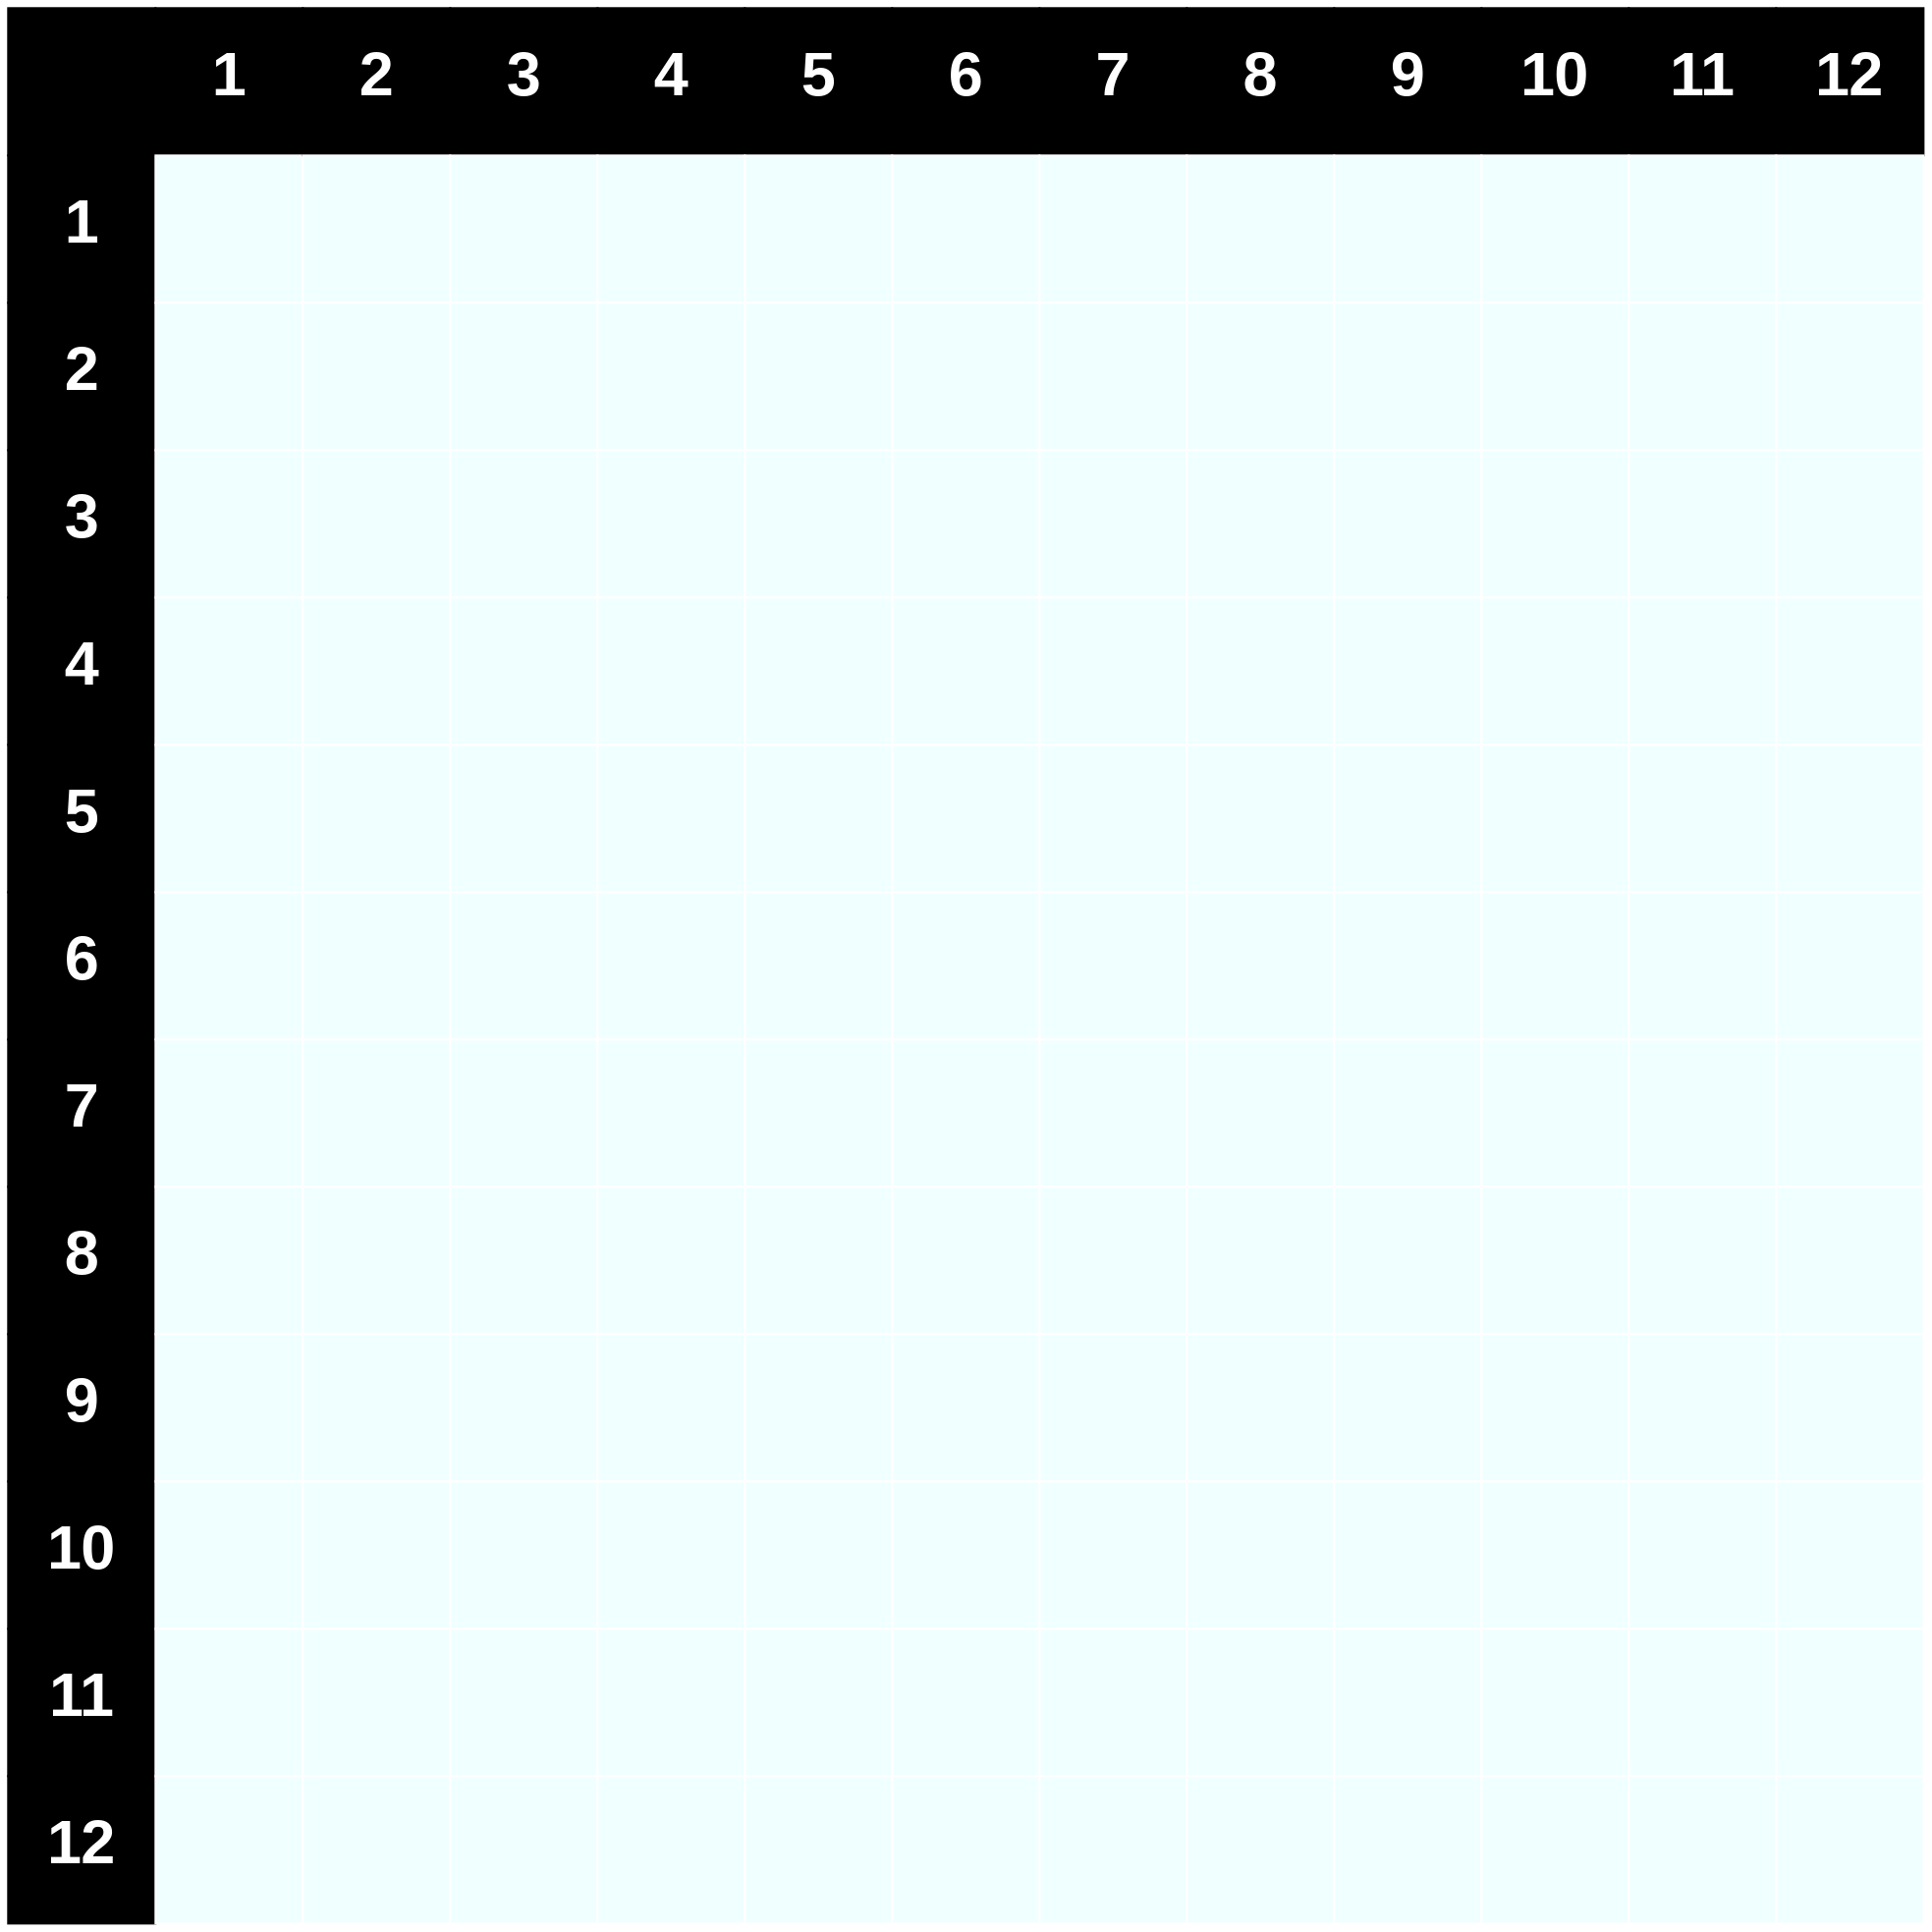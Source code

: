 digraph G{
layout=neato;
bgcolor="none";
ranksep=2;
nodesep=2;
node[shape=box, width=1, height=1, fontname="Arial", fillcolor="white", style=filled];
edge[dir="both", color="red", style=invis];
raiz[label="", fillcolor="black", pos="-1,1!"];

	y1[label=<<B>1</B>>, fillcolor="black", fontcolor="white", fontsize="30", pos="-1,-0!"];
	y2[label=<<B>2</B>>, fillcolor="black", fontcolor="white", fontsize="30", pos="-1,-1!"];
	y3[label=<<B>3</B>>, fillcolor="black", fontcolor="white", fontsize="30", pos="-1,-2!"];
	y4[label=<<B>4</B>>, fillcolor="black", fontcolor="white", fontsize="30", pos="-1,-3!"];
	y5[label=<<B>5</B>>, fillcolor="black", fontcolor="white", fontsize="30", pos="-1,-4!"];
	y6[label=<<B>6</B>>, fillcolor="black", fontcolor="white", fontsize="30", pos="-1,-5!"];
	y7[label=<<B>7</B>>, fillcolor="black", fontcolor="white", fontsize="30", pos="-1,-6!"];
	y8[label=<<B>8</B>>, fillcolor="black", fontcolor="white", fontsize="30", pos="-1,-7!"];
	y9[label=<<B>9</B>>, fillcolor="black", fontcolor="white", fontsize="30", pos="-1,-8!"];
	y10[label=<<B>10</B>>, fillcolor="black", fontcolor="white", fontsize="30", pos="-1,-9!"];
	y11[label=<<B>11</B>>, fillcolor="black", fontcolor="white", fontsize="30", pos="-1,-10!"];
	y12[label=<<B>12</B>>, fillcolor="black", fontcolor="white", fontsize="30", pos="-1,-11!"];
		y1 -> y2;
		y2 -> y3;
		y3 -> y4;
		y4 -> y5;
		y5 -> y6;
		y6 -> y7;
		y7 -> y8;
		y8 -> y9;
		y9 -> y10;
		y10 -> y11;
		y11 -> y12;
		raiz -> y1;
	x1[label=<<B>1</B>>, fillcolor="black", fontcolor="white", fontsize="30", pos="0, 1!"];
	x2[label=<<B>2</B>>, fillcolor="black", fontcolor="white", fontsize="30", pos="1, 1!"];
	x3[label=<<B>3</B>>, fillcolor="black", fontcolor="white", fontsize="30", pos="2, 1!"];
	x4[label=<<B>4</B>>, fillcolor="black", fontcolor="white", fontsize="30", pos="3, 1!"];
	x5[label=<<B>5</B>>, fillcolor="black", fontcolor="white", fontsize="30", pos="4, 1!"];
	x6[label=<<B>6</B>>, fillcolor="black", fontcolor="white", fontsize="30", pos="5, 1!"];
	x7[label=<<B>7</B>>, fillcolor="black", fontcolor="white", fontsize="30", pos="6, 1!"];
	x8[label=<<B>8</B>>, fillcolor="black", fontcolor="white", fontsize="30", pos="7, 1!"];
	x9[label=<<B>9</B>>, fillcolor="black", fontcolor="white", fontsize="30", pos="8, 1!"];
	x10[label=<<B>10</B>>, fillcolor="black", fontcolor="white", fontsize="30", pos="9, 1!"];
	x11[label=<<B>11</B>>, fillcolor="black", fontcolor="white", fontsize="30", pos="10, 1!"];
	x12[label=<<B>12</B>>, fillcolor="black", fontcolor="white", fontsize="30", pos="11, 1!"];
		x1 -> x2;
		x2 -> x3;
		x3 -> x4;
		x4 -> x5;
		x5 -> x6;
		x6 -> x7;
		x7 -> x8;
		x8 -> x9;
		x9 -> x10;
		x10 -> x11;
		x11 -> x12;
		raiz -> x1;
	i1_1[label="", fillcolor="azure", fontsize="30", color="white", pos="0,-0!"];
	i1_2[label="", fillcolor="azure", fontsize="30", color="white", pos="1,-0!"];
	i1_3[label="", fillcolor="azure", fontsize="30", color="white", pos="2,-0!"];
	i1_4[label="", fillcolor="azure", fontsize="30", color="white", pos="3,-0!"];
	i1_5[label="", fillcolor="azure", fontsize="30", color="white", pos="4,-0!"];
	i1_6[label="", fillcolor="azure", fontsize="30", color="white", pos="5,-0!"];
	i1_7[label="", fillcolor="azure", fontsize="30", color="white", pos="6,-0!"];
	i1_8[label="", fillcolor="azure", fontsize="30", color="white", pos="7,-0!"];
	i1_9[label="", fillcolor="azure", fontsize="30", color="white", pos="8,-0!"];
	i1_10[label="", fillcolor="azure", fontsize="30", color="white", pos="9,-0!"];
	i1_11[label="", fillcolor="azure", fontsize="30", color="white", pos="10,-0!"];
	i1_12[label="", fillcolor="azure", fontsize="30", color="white", pos="11,-0!"];
		i1_1 -> i1_2;
		i1_2 -> i1_3;
		i1_3 -> i1_4;
		i1_4 -> i1_5;
		i1_5 -> i1_6;
		i1_6 -> i1_7;
		i1_7 -> i1_8;
		i1_8 -> i1_9;
		i1_9 -> i1_10;
		i1_10 -> i1_11;
		i1_11 -> i1_12;
		y1 -> i1_1;
	i2_1[label="", fillcolor="azure", fontsize="30", color="white", pos="0,-1!"];
	i2_2[label="", fillcolor="azure", fontsize="30", color="white", pos="1,-1!"];
	i2_3[label="", fillcolor="azure", fontsize="30", color="white", pos="2,-1!"];
	i2_4[label="", fillcolor="azure", fontsize="30", color="white", pos="3,-1!"];
	i2_5[label="", fillcolor="azure", fontsize="30", color="white", pos="4,-1!"];
	i2_6[label="", fillcolor="azure", fontsize="30", color="white", pos="5,-1!"];
	i2_7[label="", fillcolor="azure", fontsize="30", color="white", pos="6,-1!"];
	i2_8[label="", fillcolor="azure", fontsize="30", color="white", pos="7,-1!"];
	i2_9[label="", fillcolor="azure", fontsize="30", color="white", pos="8,-1!"];
	i2_10[label="", fillcolor="azure", fontsize="30", color="white", pos="9,-1!"];
	i2_11[label="", fillcolor="azure", fontsize="30", color="white", pos="10,-1!"];
	i2_12[label="", fillcolor="azure", fontsize="30", color="white", pos="11,-1!"];
		i2_1 -> i2_2;
		i2_2 -> i2_3;
		i2_3 -> i2_4;
		i2_4 -> i2_5;
		i2_5 -> i2_6;
		i2_6 -> i2_7;
		i2_7 -> i2_8;
		i2_8 -> i2_9;
		i2_9 -> i2_10;
		i2_10 -> i2_11;
		i2_11 -> i2_12;
		y2 -> i2_1;
	i3_1[label="", fillcolor="azure", fontsize="30", color="white", pos="0,-2!"];
	i3_2[label="", fillcolor="azure", fontsize="30", color="white", pos="1,-2!"];
	i3_3[label="", fillcolor="azure", fontsize="30", color="white", pos="2,-2!"];
	i3_4[label="", fillcolor="azure", fontsize="30", color="white", pos="3,-2!"];
	i3_5[label="", fillcolor="azure", fontsize="30", color="white", pos="4,-2!"];
	i3_6[label="", fillcolor="azure", fontsize="30", color="white", pos="5,-2!"];
	i3_7[label="", fillcolor="azure", fontsize="30", color="white", pos="6,-2!"];
	i3_8[label="", fillcolor="azure", fontsize="30", color="white", pos="7,-2!"];
	i3_9[label="", fillcolor="azure", fontsize="30", color="white", pos="8,-2!"];
	i3_10[label="", fillcolor="azure", fontsize="30", color="white", pos="9,-2!"];
	i3_11[label="", fillcolor="azure", fontsize="30", color="white", pos="10,-2!"];
	i3_12[label="", fillcolor="azure", fontsize="30", color="white", pos="11,-2!"];
		i3_1 -> i3_2;
		i3_2 -> i3_3;
		i3_3 -> i3_4;
		i3_4 -> i3_5;
		i3_5 -> i3_6;
		i3_6 -> i3_7;
		i3_7 -> i3_8;
		i3_8 -> i3_9;
		i3_9 -> i3_10;
		i3_10 -> i3_11;
		i3_11 -> i3_12;
		y3 -> i3_1;
	i4_1[label="", fillcolor="azure", fontsize="30", color="white", pos="0,-3!"];
	i4_2[label="", fillcolor="azure", fontsize="30", color="white", pos="1,-3!"];
	i4_3[label="", fillcolor="azure", fontsize="30", color="white", pos="2,-3!"];
	i4_4[label="", fillcolor="azure", fontsize="30", color="white", pos="3,-3!"];
	i4_5[label="", fillcolor="azure", fontsize="30", color="white", pos="4,-3!"];
	i4_6[label="", fillcolor="azure", fontsize="30", color="white", pos="5,-3!"];
	i4_7[label="", fillcolor="azure", fontsize="30", color="white", pos="6,-3!"];
	i4_8[label="", fillcolor="azure", fontsize="30", color="white", pos="7,-3!"];
	i4_9[label="", fillcolor="azure", fontsize="30", color="white", pos="8,-3!"];
	i4_10[label="", fillcolor="azure", fontsize="30", color="white", pos="9,-3!"];
	i4_11[label="", fillcolor="azure", fontsize="30", color="white", pos="10,-3!"];
	i4_12[label="", fillcolor="azure", fontsize="30", color="white", pos="11,-3!"];
		i4_1 -> i4_2;
		i4_2 -> i4_3;
		i4_3 -> i4_4;
		i4_4 -> i4_5;
		i4_5 -> i4_6;
		i4_6 -> i4_7;
		i4_7 -> i4_8;
		i4_8 -> i4_9;
		i4_9 -> i4_10;
		i4_10 -> i4_11;
		i4_11 -> i4_12;
		y4 -> i4_1;
	i5_1[label="", fillcolor="azure", fontsize="30", color="white", pos="0,-4!"];
	i5_2[label="", fillcolor="azure", fontsize="30", color="white", pos="1,-4!"];
	i5_3[label="", fillcolor="azure", fontsize="30", color="white", pos="2,-4!"];
	i5_4[label="", fillcolor="azure", fontsize="30", color="white", pos="3,-4!"];
	i5_5[label="", fillcolor="azure", fontsize="30", color="white", pos="4,-4!"];
	i5_6[label="", fillcolor="azure", fontsize="30", color="white", pos="5,-4!"];
	i5_7[label="", fillcolor="azure", fontsize="30", color="white", pos="6,-4!"];
	i5_8[label="", fillcolor="azure", fontsize="30", color="white", pos="7,-4!"];
	i5_9[label="", fillcolor="azure", fontsize="30", color="white", pos="8,-4!"];
	i5_10[label="", fillcolor="azure", fontsize="30", color="white", pos="9,-4!"];
	i5_11[label="", fillcolor="azure", fontsize="30", color="white", pos="10,-4!"];
	i5_12[label="", fillcolor="azure", fontsize="30", color="white", pos="11,-4!"];
		i5_1 -> i5_2;
		i5_2 -> i5_3;
		i5_3 -> i5_4;
		i5_4 -> i5_5;
		i5_5 -> i5_6;
		i5_6 -> i5_7;
		i5_7 -> i5_8;
		i5_8 -> i5_9;
		i5_9 -> i5_10;
		i5_10 -> i5_11;
		i5_11 -> i5_12;
		y5 -> i5_1;
	i6_1[label="", fillcolor="azure", fontsize="30", color="white", pos="0,-5!"];
	i6_2[label="", fillcolor="azure", fontsize="30", color="white", pos="1,-5!"];
	i6_3[label="", fillcolor="azure", fontsize="30", color="white", pos="2,-5!"];
	i6_4[label="", fillcolor="azure", fontsize="30", color="white", pos="3,-5!"];
	i6_5[label="", fillcolor="azure", fontsize="30", color="white", pos="4,-5!"];
	i6_6[label="", fillcolor="azure", fontsize="30", color="white", pos="5,-5!"];
	i6_7[label="", fillcolor="azure", fontsize="30", color="white", pos="6,-5!"];
	i6_8[label="", fillcolor="azure", fontsize="30", color="white", pos="7,-5!"];
	i6_9[label="", fillcolor="azure", fontsize="30", color="white", pos="8,-5!"];
	i6_10[label="", fillcolor="azure", fontsize="30", color="white", pos="9,-5!"];
	i6_11[label="", fillcolor="azure", fontsize="30", color="white", pos="10,-5!"];
	i6_12[label="", fillcolor="azure", fontsize="30", color="white", pos="11,-5!"];
		i6_1 -> i6_2;
		i6_2 -> i6_3;
		i6_3 -> i6_4;
		i6_4 -> i6_5;
		i6_5 -> i6_6;
		i6_6 -> i6_7;
		i6_7 -> i6_8;
		i6_8 -> i6_9;
		i6_9 -> i6_10;
		i6_10 -> i6_11;
		i6_11 -> i6_12;
		y6 -> i6_1;
	i7_1[label="", fillcolor="azure", fontsize="30", color="white", pos="0,-6!"];
	i7_2[label="", fillcolor="azure", fontsize="30", color="white", pos="1,-6!"];
	i7_3[label="", fillcolor="azure", fontsize="30", color="white", pos="2,-6!"];
	i7_4[label="", fillcolor="azure", fontsize="30", color="white", pos="3,-6!"];
	i7_5[label="", fillcolor="azure", fontsize="30", color="white", pos="4,-6!"];
	i7_6[label="", fillcolor="azure", fontsize="30", color="white", pos="5,-6!"];
	i7_7[label="", fillcolor="azure", fontsize="30", color="white", pos="6,-6!"];
	i7_8[label="", fillcolor="azure", fontsize="30", color="white", pos="7,-6!"];
	i7_9[label="", fillcolor="azure", fontsize="30", color="white", pos="8,-6!"];
	i7_10[label="", fillcolor="azure", fontsize="30", color="white", pos="9,-6!"];
	i7_11[label="", fillcolor="azure", fontsize="30", color="white", pos="10,-6!"];
	i7_12[label="", fillcolor="azure", fontsize="30", color="white", pos="11,-6!"];
		i7_1 -> i7_2;
		i7_2 -> i7_3;
		i7_3 -> i7_4;
		i7_4 -> i7_5;
		i7_5 -> i7_6;
		i7_6 -> i7_7;
		i7_7 -> i7_8;
		i7_8 -> i7_9;
		i7_9 -> i7_10;
		i7_10 -> i7_11;
		i7_11 -> i7_12;
		y7 -> i7_1;
	i8_1[label="", fillcolor="azure", fontsize="30", color="white", pos="0,-7!"];
	i8_2[label="", fillcolor="azure", fontsize="30", color="white", pos="1,-7!"];
	i8_3[label="", fillcolor="azure", fontsize="30", color="white", pos="2,-7!"];
	i8_4[label="", fillcolor="azure", fontsize="30", color="white", pos="3,-7!"];
	i8_5[label="", fillcolor="azure", fontsize="30", color="white", pos="4,-7!"];
	i8_6[label="", fillcolor="azure", fontsize="30", color="white", pos="5,-7!"];
	i8_7[label="", fillcolor="azure", fontsize="30", color="white", pos="6,-7!"];
	i8_8[label="", fillcolor="azure", fontsize="30", color="white", pos="7,-7!"];
	i8_9[label="", fillcolor="azure", fontsize="30", color="white", pos="8,-7!"];
	i8_10[label="", fillcolor="azure", fontsize="30", color="white", pos="9,-7!"];
	i8_11[label="", fillcolor="azure", fontsize="30", color="white", pos="10,-7!"];
	i8_12[label="", fillcolor="azure", fontsize="30", color="white", pos="11,-7!"];
		i8_1 -> i8_2;
		i8_2 -> i8_3;
		i8_3 -> i8_4;
		i8_4 -> i8_5;
		i8_5 -> i8_6;
		i8_6 -> i8_7;
		i8_7 -> i8_8;
		i8_8 -> i8_9;
		i8_9 -> i8_10;
		i8_10 -> i8_11;
		i8_11 -> i8_12;
		y8 -> i8_1;
	i9_1[label="", fillcolor="azure", fontsize="30", color="white", pos="0,-8!"];
	i9_2[label="", fillcolor="azure", fontsize="30", color="white", pos="1,-8!"];
	i9_3[label="", fillcolor="azure", fontsize="30", color="white", pos="2,-8!"];
	i9_4[label="", fillcolor="azure", fontsize="30", color="white", pos="3,-8!"];
	i9_5[label="", fillcolor="azure", fontsize="30", color="white", pos="4,-8!"];
	i9_6[label="", fillcolor="azure", fontsize="30", color="white", pos="5,-8!"];
	i9_7[label="", fillcolor="azure", fontsize="30", color="white", pos="6,-8!"];
	i9_8[label="", fillcolor="azure", fontsize="30", color="white", pos="7,-8!"];
	i9_9[label="", fillcolor="azure", fontsize="30", color="white", pos="8,-8!"];
	i9_10[label="", fillcolor="azure", fontsize="30", color="white", pos="9,-8!"];
	i9_11[label="", fillcolor="azure", fontsize="30", color="white", pos="10,-8!"];
	i9_12[label="", fillcolor="azure", fontsize="30", color="white", pos="11,-8!"];
		i9_1 -> i9_2;
		i9_2 -> i9_3;
		i9_3 -> i9_4;
		i9_4 -> i9_5;
		i9_5 -> i9_6;
		i9_6 -> i9_7;
		i9_7 -> i9_8;
		i9_8 -> i9_9;
		i9_9 -> i9_10;
		i9_10 -> i9_11;
		i9_11 -> i9_12;
		y9 -> i9_1;
	i10_1[label="", fillcolor="azure", fontsize="30", color="white", pos="0,-9!"];
	i10_2[label="", fillcolor="azure", fontsize="30", color="white", pos="1,-9!"];
	i10_3[label="", fillcolor="azure", fontsize="30", color="white", pos="2,-9!"];
	i10_4[label="", fillcolor="azure", fontsize="30", color="white", pos="3,-9!"];
	i10_5[label="", fillcolor="azure", fontsize="30", color="white", pos="4,-9!"];
	i10_6[label="", fillcolor="azure", fontsize="30", color="white", pos="5,-9!"];
	i10_7[label="", fillcolor="azure", fontsize="30", color="white", pos="6,-9!"];
	i10_8[label="", fillcolor="azure", fontsize="30", color="white", pos="7,-9!"];
	i10_9[label="", fillcolor="azure", fontsize="30", color="white", pos="8,-9!"];
	i10_10[label="", fillcolor="azure", fontsize="30", color="white", pos="9,-9!"];
	i10_11[label="", fillcolor="azure", fontsize="30", color="white", pos="10,-9!"];
	i10_12[label="", fillcolor="azure", fontsize="30", color="white", pos="11,-9!"];
		i10_1 -> i10_2;
		i10_2 -> i10_3;
		i10_3 -> i10_4;
		i10_4 -> i10_5;
		i10_5 -> i10_6;
		i10_6 -> i10_7;
		i10_7 -> i10_8;
		i10_8 -> i10_9;
		i10_9 -> i10_10;
		i10_10 -> i10_11;
		i10_11 -> i10_12;
		y10 -> i10_1;
	i11_1[label="", fillcolor="azure", fontsize="30", color="white", pos="0,-10!"];
	i11_2[label="", fillcolor="azure", fontsize="30", color="white", pos="1,-10!"];
	i11_3[label="", fillcolor="azure", fontsize="30", color="white", pos="2,-10!"];
	i11_4[label="", fillcolor="azure", fontsize="30", color="white", pos="3,-10!"];
	i11_5[label="", fillcolor="azure", fontsize="30", color="white", pos="4,-10!"];
	i11_6[label="", fillcolor="azure", fontsize="30", color="white", pos="5,-10!"];
	i11_7[label="", fillcolor="azure", fontsize="30", color="white", pos="6,-10!"];
	i11_8[label="", fillcolor="azure", fontsize="30", color="white", pos="7,-10!"];
	i11_9[label="", fillcolor="azure", fontsize="30", color="white", pos="8,-10!"];
	i11_10[label="", fillcolor="azure", fontsize="30", color="white", pos="9,-10!"];
	i11_11[label="", fillcolor="azure", fontsize="30", color="white", pos="10,-10!"];
	i11_12[label="", fillcolor="azure", fontsize="30", color="white", pos="11,-10!"];
		i11_1 -> i11_2;
		i11_2 -> i11_3;
		i11_3 -> i11_4;
		i11_4 -> i11_5;
		i11_5 -> i11_6;
		i11_6 -> i11_7;
		i11_7 -> i11_8;
		i11_8 -> i11_9;
		i11_9 -> i11_10;
		i11_10 -> i11_11;
		i11_11 -> i11_12;
		y11 -> i11_1;
	i12_1[label="", fillcolor="azure", fontsize="30", color="white", pos="0,-11!"];
	i12_2[label="", fillcolor="azure", fontsize="30", color="white", pos="1,-11!"];
	i12_3[label="", fillcolor="azure", fontsize="30", color="white", pos="2,-11!"];
	i12_4[label="", fillcolor="azure", fontsize="30", color="white", pos="3,-11!"];
	i12_5[label="", fillcolor="azure", fontsize="30", color="white", pos="4,-11!"];
	i12_6[label="", fillcolor="azure", fontsize="30", color="white", pos="5,-11!"];
	i12_7[label="", fillcolor="azure", fontsize="30", color="white", pos="6,-11!"];
	i12_8[label="", fillcolor="azure", fontsize="30", color="white", pos="7,-11!"];
	i12_9[label="", fillcolor="azure", fontsize="30", color="white", pos="8,-11!"];
	i12_10[label="", fillcolor="azure", fontsize="30", color="white", pos="9,-11!"];
	i12_11[label="", fillcolor="azure", fontsize="30", color="white", pos="10,-11!"];
	i12_12[label="", fillcolor="azure", fontsize="30", color="white", pos="11,-11!"];
		i12_1 -> i12_2;
		i12_2 -> i12_3;
		i12_3 -> i12_4;
		i12_4 -> i12_5;
		i12_5 -> i12_6;
		i12_6 -> i12_7;
		i12_7 -> i12_8;
		i12_8 -> i12_9;
		i12_9 -> i12_10;
		i12_10 -> i12_11;
		i12_11 -> i12_12;
		y12 -> i12_1;
		i1_1 -> i2_1;
		i2_1 -> i3_1;
		i3_1 -> i4_1;
		i4_1 -> i5_1;
		i5_1 -> i6_1;
		i6_1 -> i7_1;
		i7_1 -> i8_1;
		i8_1 -> i9_1;
		i9_1 -> i10_1;
		i10_1 -> i11_1;
		i11_1 -> i12_1;
	x1 -> i1_1;
		i1_2 -> i2_2;
		i2_2 -> i3_2;
		i3_2 -> i4_2;
		i4_2 -> i5_2;
		i5_2 -> i6_2;
		i6_2 -> i7_2;
		i7_2 -> i8_2;
		i8_2 -> i9_2;
		i9_2 -> i10_2;
		i10_2 -> i11_2;
		i11_2 -> i12_2;
	x2 -> i1_2;
		i1_3 -> i2_3;
		i2_3 -> i3_3;
		i3_3 -> i4_3;
		i4_3 -> i5_3;
		i5_3 -> i6_3;
		i6_3 -> i7_3;
		i7_3 -> i8_3;
		i8_3 -> i9_3;
		i9_3 -> i10_3;
		i10_3 -> i11_3;
		i11_3 -> i12_3;
	x3 -> i1_3;
		i1_4 -> i2_4;
		i2_4 -> i3_4;
		i3_4 -> i4_4;
		i4_4 -> i5_4;
		i5_4 -> i6_4;
		i6_4 -> i7_4;
		i7_4 -> i8_4;
		i8_4 -> i9_4;
		i9_4 -> i10_4;
		i10_4 -> i11_4;
		i11_4 -> i12_4;
	x4 -> i1_4;
		i1_5 -> i2_5;
		i2_5 -> i3_5;
		i3_5 -> i4_5;
		i4_5 -> i5_5;
		i5_5 -> i6_5;
		i6_5 -> i7_5;
		i7_5 -> i8_5;
		i8_5 -> i9_5;
		i9_5 -> i10_5;
		i10_5 -> i11_5;
		i11_5 -> i12_5;
	x5 -> i1_5;
		i1_6 -> i2_6;
		i2_6 -> i3_6;
		i3_6 -> i4_6;
		i4_6 -> i5_6;
		i5_6 -> i6_6;
		i6_6 -> i7_6;
		i7_6 -> i8_6;
		i8_6 -> i9_6;
		i9_6 -> i10_6;
		i10_6 -> i11_6;
		i11_6 -> i12_6;
	x6 -> i1_6;
		i1_7 -> i2_7;
		i2_7 -> i3_7;
		i3_7 -> i4_7;
		i4_7 -> i5_7;
		i5_7 -> i6_7;
		i6_7 -> i7_7;
		i7_7 -> i8_7;
		i8_7 -> i9_7;
		i9_7 -> i10_7;
		i10_7 -> i11_7;
		i11_7 -> i12_7;
	x7 -> i1_7;
		i1_8 -> i2_8;
		i2_8 -> i3_8;
		i3_8 -> i4_8;
		i4_8 -> i5_8;
		i5_8 -> i6_8;
		i6_8 -> i7_8;
		i7_8 -> i8_8;
		i8_8 -> i9_8;
		i9_8 -> i10_8;
		i10_8 -> i11_8;
		i11_8 -> i12_8;
	x8 -> i1_8;
		i1_9 -> i2_9;
		i2_9 -> i3_9;
		i3_9 -> i4_9;
		i4_9 -> i5_9;
		i5_9 -> i6_9;
		i6_9 -> i7_9;
		i7_9 -> i8_9;
		i8_9 -> i9_9;
		i9_9 -> i10_9;
		i10_9 -> i11_9;
		i11_9 -> i12_9;
	x9 -> i1_9;
		i1_10 -> i2_10;
		i2_10 -> i3_10;
		i3_10 -> i4_10;
		i4_10 -> i5_10;
		i5_10 -> i6_10;
		i6_10 -> i7_10;
		i7_10 -> i8_10;
		i8_10 -> i9_10;
		i9_10 -> i10_10;
		i10_10 -> i11_10;
		i11_10 -> i12_10;
	x10 -> i1_10;
		i1_11 -> i2_11;
		i2_11 -> i3_11;
		i3_11 -> i4_11;
		i4_11 -> i5_11;
		i5_11 -> i6_11;
		i6_11 -> i7_11;
		i7_11 -> i8_11;
		i8_11 -> i9_11;
		i9_11 -> i10_11;
		i10_11 -> i11_11;
		i11_11 -> i12_11;
	x11 -> i1_11;
		i1_12 -> i2_12;
		i2_12 -> i3_12;
		i3_12 -> i4_12;
		i4_12 -> i5_12;
		i5_12 -> i6_12;
		i6_12 -> i7_12;
		i7_12 -> i8_12;
		i8_12 -> i9_12;
		i9_12 -> i10_12;
		i10_12 -> i11_12;
		i11_12 -> i12_12;
	x12 -> i1_12;
}